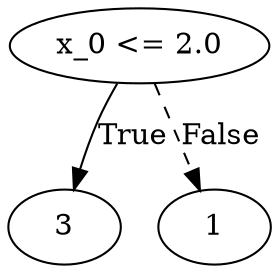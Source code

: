 digraph {
0 [label="x_0 <= 2.0"];
1 [label="3"];
0 -> 1 [label="True"];
2 [label="1"];
0 -> 2 [style="dashed", label="False"];

}
